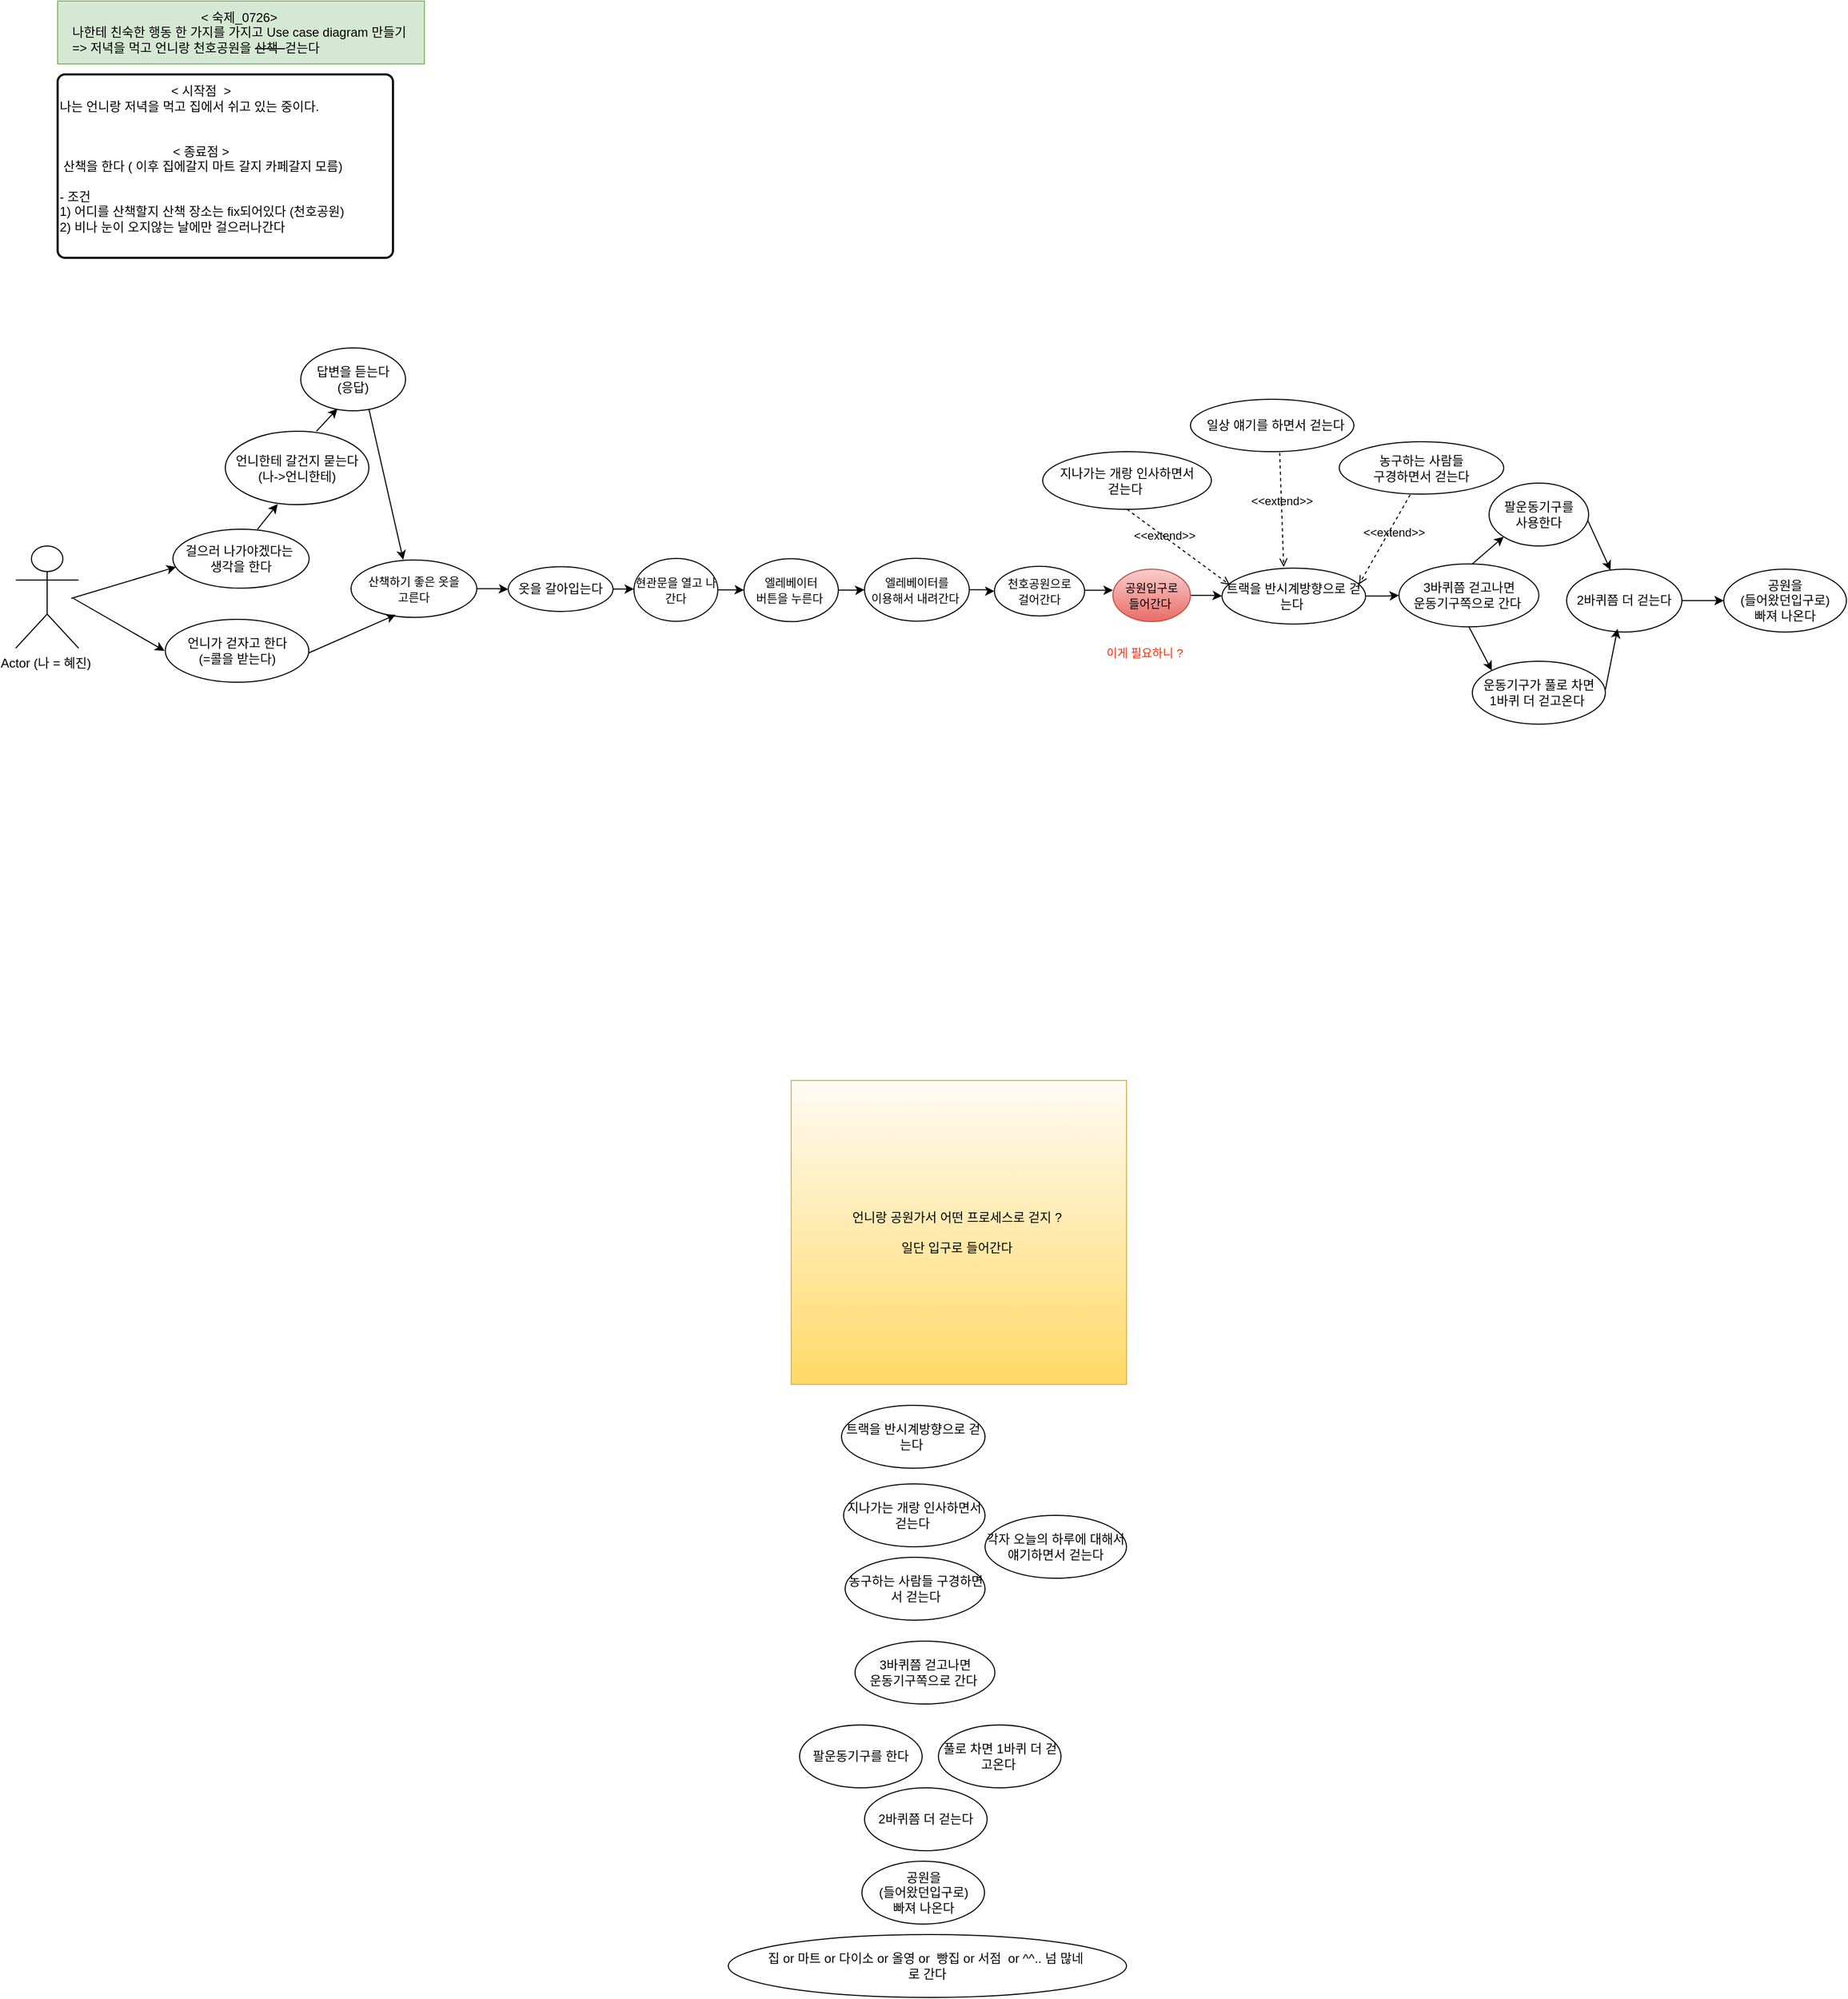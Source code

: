 <mxfile version="21.6.5" type="github">
  <diagram name="페이지-1" id="sYgcCLTAoJjAeG1pjwmj">
    <mxGraphModel dx="2712" dy="1038" grid="1" gridSize="10" guides="1" tooltips="1" connect="1" arrows="1" fold="1" page="1" pageScale="1" pageWidth="827" pageHeight="1169" math="0" shadow="0">
      <root>
        <mxCell id="0" />
        <mxCell id="1" parent="0" />
        <mxCell id="4KqqWzj8_jCF8s9pvPA0-2" value="걸으러 나가야겠다는&amp;nbsp;&lt;br&gt;생각을 한다" style="ellipse;whiteSpace=wrap;html=1;" parent="1" vertex="1">
          <mxGeometry x="150" y="524.01" width="130" height="56.25" as="geometry" />
        </mxCell>
        <mxCell id="4KqqWzj8_jCF8s9pvPA0-3" value="Actor (나 = 혜진)&amp;nbsp;" style="shape=umlActor;verticalLabelPosition=bottom;verticalAlign=top;html=1;" parent="1" vertex="1">
          <mxGeometry y="540" width="60" height="97.5" as="geometry" />
        </mxCell>
        <mxCell id="4KqqWzj8_jCF8s9pvPA0-4" value="&lt;div style=&quot;&quot;&gt;&lt;span style=&quot;background-color: initial;&quot;&gt;&amp;lt; 숙제_0726&amp;gt;&amp;nbsp;&lt;/span&gt;&lt;/div&gt;&lt;div style=&quot;&quot;&gt;&lt;span style=&quot;background-color: initial;&quot;&gt;나한테 친숙한 행동 한 가지를 가지고 Use case diagram 만들기&amp;nbsp;&lt;/span&gt;&lt;/div&gt;&lt;div style=&quot;text-align: left;&quot;&gt;=&amp;gt; 저녁을 먹고 언니랑 천호공원을&amp;nbsp;&lt;strike&gt;산책&amp;nbsp; &lt;/strike&gt;걷는다&amp;nbsp;&lt;/div&gt;" style="rounded=0;whiteSpace=wrap;html=1;fillColor=#d5e8d4;strokeColor=#82b366;" parent="1" vertex="1">
          <mxGeometry x="40" y="20" width="350" height="60" as="geometry" />
        </mxCell>
        <mxCell id="XLeCKCvdoxdbFb9m1tCh-6" value="&lt;div style=&quot;text-align: center;&quot;&gt;&lt;span style=&quot;background-color: initial;&quot;&gt;&amp;lt; 시작점&amp;nbsp; &amp;gt;&amp;nbsp;&lt;/span&gt;&lt;/div&gt;&lt;div style=&quot;&quot;&gt;&lt;span style=&quot;background-color: initial;&quot;&gt;나는 언니랑 저녁을 먹고 집에서 쉬고 있는 중이다.&lt;/span&gt;&lt;/div&gt;&lt;div style=&quot;&quot;&gt;&lt;br&gt;&lt;/div&gt;&lt;div style=&quot;&quot;&gt;&lt;span style=&quot;background-color: initial;&quot;&gt;&lt;br&gt;&lt;/span&gt;&lt;/div&gt;&lt;div style=&quot;text-align: center;&quot;&gt;&lt;span style=&quot;background-color: initial;&quot;&gt;&amp;lt; 종료점 &amp;gt;&amp;nbsp;&lt;/span&gt;&lt;/div&gt;&lt;div style=&quot;&quot;&gt;&amp;nbsp;산책을 한다 ( 이후 집에갈지 마트 갈지 카페갈지 모름)&amp;nbsp;&lt;/div&gt;&lt;br&gt;- 조건&amp;nbsp;&lt;br&gt;1) 어디를 산책할지 산책 장소는 fix되어있다 (천호공원)&lt;br&gt;2) 비나 눈이 오지않는 날에만 걸으러나간다&amp;nbsp;&lt;br&gt;&amp;nbsp;&lt;br&gt;" style="rounded=1;whiteSpace=wrap;html=1;absoluteArcSize=1;arcSize=14;strokeWidth=2;align=left;" parent="1" vertex="1">
          <mxGeometry x="40" y="90" width="320" height="175" as="geometry" />
        </mxCell>
        <mxCell id="XLeCKCvdoxdbFb9m1tCh-21" value="언니한테 갈건지 묻는다 (나-&amp;gt;언니한테)" style="ellipse;whiteSpace=wrap;html=1;" parent="1" vertex="1">
          <mxGeometry x="200" y="430.5" width="137" height="70" as="geometry" />
        </mxCell>
        <mxCell id="XLeCKCvdoxdbFb9m1tCh-24" value="답변을 듣는다&lt;br&gt;(응답)" style="ellipse;whiteSpace=wrap;html=1;" parent="1" vertex="1">
          <mxGeometry x="272" y="351" width="100" height="60" as="geometry" />
        </mxCell>
        <mxCell id="FUzFIuwG7qgmaGk0ISnc-17" value="" style="edgeStyle=orthogonalEdgeStyle;rounded=0;orthogonalLoop=1;jettySize=auto;html=1;" edge="1" parent="1" source="XLeCKCvdoxdbFb9m1tCh-74" target="XLeCKCvdoxdbFb9m1tCh-76">
          <mxGeometry relative="1" as="geometry" />
        </mxCell>
        <mxCell id="XLeCKCvdoxdbFb9m1tCh-74" value="&lt;font style=&quot;font-size: 11px;&quot;&gt;현관문을 열고 나간다&lt;br&gt;&lt;/font&gt;" style="ellipse;whiteSpace=wrap;html=1;" parent="1" vertex="1">
          <mxGeometry x="590" y="551.88" width="80" height="60" as="geometry" />
        </mxCell>
        <mxCell id="FUzFIuwG7qgmaGk0ISnc-18" value="" style="edgeStyle=orthogonalEdgeStyle;rounded=0;orthogonalLoop=1;jettySize=auto;html=1;" edge="1" parent="1" source="XLeCKCvdoxdbFb9m1tCh-76" target="FUzFIuwG7qgmaGk0ISnc-11">
          <mxGeometry relative="1" as="geometry" />
        </mxCell>
        <mxCell id="XLeCKCvdoxdbFb9m1tCh-76" value="&lt;font style=&quot;font-size: 11px;&quot;&gt;엘레베이터 &lt;br&gt;버튼을 누른다&amp;nbsp;&lt;br&gt;&lt;/font&gt;" style="ellipse;whiteSpace=wrap;html=1;" parent="1" vertex="1">
          <mxGeometry x="695" y="552.13" width="90" height="60" as="geometry" />
        </mxCell>
        <mxCell id="XLeCKCvdoxdbFb9m1tCh-77" value="&lt;font style=&quot;font-size: 11px;&quot;&gt;천호공원으로&lt;br&gt;걸어간다&lt;br&gt;&lt;/font&gt;" style="ellipse;whiteSpace=wrap;html=1;" parent="1" vertex="1">
          <mxGeometry x="934" y="559.38" width="86" height="47.38" as="geometry" />
        </mxCell>
        <mxCell id="FUzFIuwG7qgmaGk0ISnc-45" value="" style="edgeStyle=orthogonalEdgeStyle;rounded=0;orthogonalLoop=1;jettySize=auto;html=1;" edge="1" parent="1" source="XLeCKCvdoxdbFb9m1tCh-84" target="FUzFIuwG7qgmaGk0ISnc-35">
          <mxGeometry relative="1" as="geometry" />
        </mxCell>
        <mxCell id="XLeCKCvdoxdbFb9m1tCh-84" value="&lt;font style=&quot;font-size: 11px;&quot;&gt;공원입구로 &lt;br&gt;들어간다&amp;nbsp;&lt;br&gt;&lt;/font&gt;" style="ellipse;whiteSpace=wrap;html=1;fillColor=#f8cecc;gradientColor=#ea6b66;strokeColor=#b85450;" parent="1" vertex="1">
          <mxGeometry x="1047" y="562.13" width="74" height="50" as="geometry" />
        </mxCell>
        <mxCell id="qK_qGZTcYIWK7vMf8hOb-50" value="" style="edgeStyle=orthogonalEdgeStyle;rounded=0;orthogonalLoop=1;jettySize=auto;html=1;" parent="1" edge="1">
          <mxGeometry relative="1" as="geometry">
            <mxPoint x="1020.0" y="582.305" as="sourcePoint" />
            <mxPoint x="1047.0" y="581.766" as="targetPoint" />
          </mxGeometry>
        </mxCell>
        <mxCell id="FUzFIuwG7qgmaGk0ISnc-16" value="" style="edgeStyle=orthogonalEdgeStyle;rounded=0;orthogonalLoop=1;jettySize=auto;html=1;" edge="1" parent="1" source="FUzFIuwG7qgmaGk0ISnc-1" target="XLeCKCvdoxdbFb9m1tCh-74">
          <mxGeometry relative="1" as="geometry" />
        </mxCell>
        <mxCell id="FUzFIuwG7qgmaGk0ISnc-1" value="옷을 갈아입는다" style="ellipse;whiteSpace=wrap;html=1;" vertex="1" parent="1">
          <mxGeometry x="470" y="559.81" width="100" height="42.63" as="geometry" />
        </mxCell>
        <mxCell id="FUzFIuwG7qgmaGk0ISnc-15" value="" style="edgeStyle=orthogonalEdgeStyle;rounded=0;orthogonalLoop=1;jettySize=auto;html=1;entryX=0;entryY=0.506;entryDx=0;entryDy=0;entryPerimeter=0;" edge="1" parent="1" source="FUzFIuwG7qgmaGk0ISnc-3" target="FUzFIuwG7qgmaGk0ISnc-1">
          <mxGeometry relative="1" as="geometry">
            <mxPoint x="465" y="581.38" as="targetPoint" />
          </mxGeometry>
        </mxCell>
        <mxCell id="FUzFIuwG7qgmaGk0ISnc-3" value="&lt;font style=&quot;font-size: 11px;&quot;&gt;산책하기 좋은 옷을 &lt;br&gt;고른다&lt;br&gt;&lt;/font&gt;" style="ellipse;whiteSpace=wrap;html=1;" vertex="1" parent="1">
          <mxGeometry x="320" y="553.38" width="120" height="54.75" as="geometry" />
        </mxCell>
        <mxCell id="FUzFIuwG7qgmaGk0ISnc-19" value="" style="edgeStyle=orthogonalEdgeStyle;rounded=0;orthogonalLoop=1;jettySize=auto;html=1;" edge="1" parent="1" source="FUzFIuwG7qgmaGk0ISnc-11" target="XLeCKCvdoxdbFb9m1tCh-77">
          <mxGeometry relative="1" as="geometry" />
        </mxCell>
        <mxCell id="FUzFIuwG7qgmaGk0ISnc-11" value="&lt;font style=&quot;font-size: 11px;&quot;&gt;엘레베이터를 &lt;br&gt;이용해서 내려간다&amp;nbsp;&lt;br&gt;&lt;/font&gt;" style="ellipse;whiteSpace=wrap;html=1;" vertex="1" parent="1">
          <mxGeometry x="810" y="551.76" width="100" height="60" as="geometry" />
        </mxCell>
        <mxCell id="FUzFIuwG7qgmaGk0ISnc-20" value="언니랑 공원가서 어떤 프로세스로 걷지 ?&amp;nbsp;&lt;br&gt;&lt;br&gt;일단 입구로 들어간다&amp;nbsp;&lt;br&gt;" style="rounded=0;whiteSpace=wrap;html=1;fillColor=#FFFBF5;gradientColor=#ffd966;strokeColor=#d6b656;" vertex="1" parent="1">
          <mxGeometry x="740" y="1050" width="320" height="290" as="geometry" />
        </mxCell>
        <mxCell id="FUzFIuwG7qgmaGk0ISnc-24" value="트랙을 반시계방향으로 걷는다&amp;nbsp;" style="ellipse;whiteSpace=wrap;html=1;" vertex="1" parent="1">
          <mxGeometry x="788" y="1360" width="137" height="60" as="geometry" />
        </mxCell>
        <mxCell id="FUzFIuwG7qgmaGk0ISnc-25" value="지나가는 개랑 인사하면서 걷는다&amp;nbsp;" style="ellipse;whiteSpace=wrap;html=1;" vertex="1" parent="1">
          <mxGeometry x="790" y="1435" width="135" height="60" as="geometry" />
        </mxCell>
        <mxCell id="FUzFIuwG7qgmaGk0ISnc-26" value="농구하는 사람들 구경하면서 걷는다" style="ellipse;whiteSpace=wrap;html=1;" vertex="1" parent="1">
          <mxGeometry x="791.5" y="1505" width="133.5" height="60" as="geometry" />
        </mxCell>
        <mxCell id="FUzFIuwG7qgmaGk0ISnc-27" value="3바퀴쯤 걷고나면 &lt;br&gt;운동기구쪽으로 간다&amp;nbsp;" style="ellipse;whiteSpace=wrap;html=1;" vertex="1" parent="1">
          <mxGeometry x="1320" y="557.13" width="133.5" height="60" as="geometry" />
        </mxCell>
        <mxCell id="FUzFIuwG7qgmaGk0ISnc-28" value="팔운동기구를 &lt;br&gt;사용한다" style="ellipse;whiteSpace=wrap;html=1;" vertex="1" parent="1">
          <mxGeometry x="1406" y="480" width="95" height="60" as="geometry" />
        </mxCell>
        <mxCell id="FUzFIuwG7qgmaGk0ISnc-31" value="운동기구가 풀로 차면 &lt;br&gt;1바퀴 더 걷고온다&amp;nbsp;" style="ellipse;whiteSpace=wrap;html=1;" vertex="1" parent="1">
          <mxGeometry x="1390" y="650.0" width="127" height="60" as="geometry" />
        </mxCell>
        <mxCell id="FUzFIuwG7qgmaGk0ISnc-67" value="" style="edgeStyle=orthogonalEdgeStyle;rounded=0;orthogonalLoop=1;jettySize=auto;html=1;" edge="1" parent="1" source="FUzFIuwG7qgmaGk0ISnc-32" target="FUzFIuwG7qgmaGk0ISnc-39">
          <mxGeometry relative="1" as="geometry" />
        </mxCell>
        <mxCell id="FUzFIuwG7qgmaGk0ISnc-32" value="2바퀴쯤 더 걷는다" style="ellipse;whiteSpace=wrap;html=1;" vertex="1" parent="1">
          <mxGeometry x="1480" y="562.13" width="110" height="60" as="geometry" />
        </mxCell>
        <mxCell id="FUzFIuwG7qgmaGk0ISnc-33" value="각자 오늘의 하루에 대해서 얘기하면서 걷는다" style="ellipse;whiteSpace=wrap;html=1;" vertex="1" parent="1">
          <mxGeometry x="925" y="1465" width="135" height="60" as="geometry" />
        </mxCell>
        <mxCell id="FUzFIuwG7qgmaGk0ISnc-34" value="집 or 마트 or 다이소 or 올영 or&amp;nbsp; 빵집 or 서점&amp;nbsp; or ^^.. 넘 많네&amp;nbsp;&lt;br&gt;로 간다" style="ellipse;whiteSpace=wrap;html=1;" vertex="1" parent="1">
          <mxGeometry x="680" y="1865" width="380" height="60" as="geometry" />
        </mxCell>
        <mxCell id="FUzFIuwG7qgmaGk0ISnc-61" value="" style="edgeStyle=orthogonalEdgeStyle;rounded=0;orthogonalLoop=1;jettySize=auto;html=1;" edge="1" parent="1" source="FUzFIuwG7qgmaGk0ISnc-35" target="FUzFIuwG7qgmaGk0ISnc-27">
          <mxGeometry relative="1" as="geometry" />
        </mxCell>
        <mxCell id="FUzFIuwG7qgmaGk0ISnc-35" value="트랙을 반시계방향으로 걷는다&amp;nbsp;" style="ellipse;whiteSpace=wrap;html=1;" vertex="1" parent="1">
          <mxGeometry x="1151.15" y="561.13" width="137" height="53.37" as="geometry" />
        </mxCell>
        <mxCell id="FUzFIuwG7qgmaGk0ISnc-36" value="지나가는 개랑 인사하면서 &lt;br&gt;걷는다&amp;nbsp;" style="ellipse;whiteSpace=wrap;html=1;" vertex="1" parent="1">
          <mxGeometry x="980.0" y="450" width="161" height="55" as="geometry" />
        </mxCell>
        <mxCell id="FUzFIuwG7qgmaGk0ISnc-37" value="&amp;nbsp; 일상 얘기를 하면서 걷는다" style="ellipse;whiteSpace=wrap;html=1;" vertex="1" parent="1">
          <mxGeometry x="1121" y="400" width="156" height="50" as="geometry" />
        </mxCell>
        <mxCell id="FUzFIuwG7qgmaGk0ISnc-38" value="농구하는 사람들 &lt;br&gt;구경하면서 걷는다" style="ellipse;whiteSpace=wrap;html=1;" vertex="1" parent="1">
          <mxGeometry x="1263" y="440.5" width="157" height="50" as="geometry" />
        </mxCell>
        <mxCell id="FUzFIuwG7qgmaGk0ISnc-39" value="공원을 &lt;br&gt;(들어왔던입구로) &lt;br&gt;빠져 나온다" style="ellipse;whiteSpace=wrap;html=1;" vertex="1" parent="1">
          <mxGeometry x="1630" y="562.13" width="117" height="60" as="geometry" />
        </mxCell>
        <mxCell id="FUzFIuwG7qgmaGk0ISnc-41" value="&amp;lt;&amp;lt;extend&amp;gt;&amp;gt;" style="html=1;verticalAlign=bottom;labelBackgroundColor=none;endArrow=open;endFill=0;dashed=1;rounded=0;entryX=0.034;entryY=0.223;entryDx=0;entryDy=0;entryPerimeter=0;exitX=0.5;exitY=1;exitDx=0;exitDy=0;" edge="1" parent="1" source="FUzFIuwG7qgmaGk0ISnc-36">
          <mxGeometry x="-0.201" y="-6" width="160" relative="1" as="geometry">
            <mxPoint x="1088.69" y="500.5" as="sourcePoint" />
            <mxPoint x="1158.498" y="577.032" as="targetPoint" />
            <mxPoint as="offset" />
          </mxGeometry>
        </mxCell>
        <mxCell id="FUzFIuwG7qgmaGk0ISnc-42" value="&amp;lt;&amp;lt;extend&amp;gt;&amp;gt;" style="html=1;verticalAlign=bottom;labelBackgroundColor=none;endArrow=open;endFill=0;dashed=1;rounded=0;exitX=0.546;exitY=1.022;exitDx=0;exitDy=0;exitPerimeter=0;" edge="1" parent="1" source="FUzFIuwG7qgmaGk0ISnc-37">
          <mxGeometry width="160" relative="1" as="geometry">
            <mxPoint x="1219.2" y="463.13" as="sourcePoint" />
            <mxPoint x="1210" y="560" as="targetPoint" />
          </mxGeometry>
        </mxCell>
        <mxCell id="FUzFIuwG7qgmaGk0ISnc-43" value="&amp;lt;&amp;lt;extend&amp;gt;&amp;gt;" style="html=1;verticalAlign=bottom;labelBackgroundColor=none;endArrow=open;endFill=0;dashed=1;rounded=0;exitX=0.431;exitY=1.012;exitDx=0;exitDy=0;exitPerimeter=0;" edge="1" parent="1" source="FUzFIuwG7qgmaGk0ISnc-38">
          <mxGeometry x="-0.047" y="9" width="160" relative="1" as="geometry">
            <mxPoint x="1340.609" y="496.5" as="sourcePoint" />
            <mxPoint x="1282" y="576.5" as="targetPoint" />
            <mxPoint as="offset" />
          </mxGeometry>
        </mxCell>
        <mxCell id="FUzFIuwG7qgmaGk0ISnc-46" value="언니가 걷자고 한다&lt;br&gt;(=콜을 받는다)" style="ellipse;whiteSpace=wrap;html=1;" vertex="1" parent="1">
          <mxGeometry x="142.71" y="610" width="137" height="60" as="geometry" />
        </mxCell>
        <mxCell id="FUzFIuwG7qgmaGk0ISnc-48" value="" style="endArrow=classic;html=1;rounded=0;" edge="1" parent="1">
          <mxGeometry width="50" height="50" relative="1" as="geometry">
            <mxPoint x="53" y="590" as="sourcePoint" />
            <mxPoint x="153" y="560" as="targetPoint" />
          </mxGeometry>
        </mxCell>
        <mxCell id="FUzFIuwG7qgmaGk0ISnc-49" value="" style="endArrow=classic;html=1;rounded=0;" edge="1" parent="1">
          <mxGeometry width="50" height="50" relative="1" as="geometry">
            <mxPoint x="55" y="590" as="sourcePoint" />
            <mxPoint x="142" y="640" as="targetPoint" />
          </mxGeometry>
        </mxCell>
        <mxCell id="FUzFIuwG7qgmaGk0ISnc-50" value="" style="endArrow=classic;html=1;rounded=0;" edge="1" parent="1">
          <mxGeometry width="50" height="50" relative="1" as="geometry">
            <mxPoint x="230.71" y="524.01" as="sourcePoint" />
            <mxPoint x="250" y="500" as="targetPoint" />
          </mxGeometry>
        </mxCell>
        <mxCell id="FUzFIuwG7qgmaGk0ISnc-51" value="" style="endArrow=classic;html=1;rounded=0;" edge="1" parent="1">
          <mxGeometry width="50" height="50" relative="1" as="geometry">
            <mxPoint x="287" y="430.5" as="sourcePoint" />
            <mxPoint x="307" y="409" as="targetPoint" />
          </mxGeometry>
        </mxCell>
        <mxCell id="FUzFIuwG7qgmaGk0ISnc-52" value="" style="endArrow=classic;html=1;rounded=0;entryX=0.355;entryY=0.954;entryDx=0;entryDy=0;entryPerimeter=0;" edge="1" parent="1" target="FUzFIuwG7qgmaGk0ISnc-3">
          <mxGeometry width="50" height="50" relative="1" as="geometry">
            <mxPoint x="279.71" y="642" as="sourcePoint" />
            <mxPoint x="330" y="600" as="targetPoint" />
          </mxGeometry>
        </mxCell>
        <mxCell id="FUzFIuwG7qgmaGk0ISnc-53" value="" style="endArrow=classic;html=1;rounded=0;entryX=0.415;entryY=-0.004;entryDx=0;entryDy=0;entryPerimeter=0;" edge="1" parent="1" target="FUzFIuwG7qgmaGk0ISnc-3">
          <mxGeometry width="50" height="50" relative="1" as="geometry">
            <mxPoint x="337.001" y="409.118" as="sourcePoint" />
            <mxPoint x="379.203" y="559.127" as="targetPoint" />
          </mxGeometry>
        </mxCell>
        <mxCell id="FUzFIuwG7qgmaGk0ISnc-55" value="3바퀴쯤 걷고나면 &lt;br&gt;운동기구쪽으로 간다&amp;nbsp;" style="ellipse;whiteSpace=wrap;html=1;" vertex="1" parent="1">
          <mxGeometry x="800.9" y="1585" width="133.5" height="60" as="geometry" />
        </mxCell>
        <mxCell id="FUzFIuwG7qgmaGk0ISnc-56" value="팔운동기구를 한다" style="ellipse;whiteSpace=wrap;html=1;" vertex="1" parent="1">
          <mxGeometry x="748" y="1665" width="117" height="60" as="geometry" />
        </mxCell>
        <mxCell id="FUzFIuwG7qgmaGk0ISnc-57" value="풀로 차면 1바퀴 더 걷고온다&amp;nbsp;" style="ellipse;whiteSpace=wrap;html=1;" vertex="1" parent="1">
          <mxGeometry x="880.5" y="1665" width="117" height="60" as="geometry" />
        </mxCell>
        <mxCell id="FUzFIuwG7qgmaGk0ISnc-58" value="2바퀴쯤 더 걷는다" style="ellipse;whiteSpace=wrap;html=1;" vertex="1" parent="1">
          <mxGeometry x="810" y="1725" width="117" height="60" as="geometry" />
        </mxCell>
        <mxCell id="FUzFIuwG7qgmaGk0ISnc-59" value="공원을 &lt;br&gt;(들어왔던입구로) &lt;br&gt;빠져 나온다" style="ellipse;whiteSpace=wrap;html=1;" vertex="1" parent="1">
          <mxGeometry x="807.5" y="1795" width="117" height="60" as="geometry" />
        </mxCell>
        <mxCell id="FUzFIuwG7qgmaGk0ISnc-60" value="&lt;div style=&quot;text-align: center;&quot;&gt;&lt;span style=&quot;background-color: initial; font-size: 11px;&quot;&gt;&lt;font color=&quot;#ff2908&quot;&gt;이게 필요하니 ?&lt;/font&gt;&lt;/span&gt;&lt;/div&gt;" style="text;whiteSpace=wrap;html=1;" vertex="1" parent="1">
          <mxGeometry x="1039" y="627.5" width="90" height="22.5" as="geometry" />
        </mxCell>
        <mxCell id="FUzFIuwG7qgmaGk0ISnc-62" value="" style="endArrow=classic;html=1;rounded=0;entryX=0;entryY=1;entryDx=0;entryDy=0;" edge="1" parent="1" target="FUzFIuwG7qgmaGk0ISnc-28">
          <mxGeometry width="50" height="50" relative="1" as="geometry">
            <mxPoint x="1390" y="557.13" as="sourcePoint" />
            <mxPoint x="1424" y="520" as="targetPoint" />
          </mxGeometry>
        </mxCell>
        <mxCell id="FUzFIuwG7qgmaGk0ISnc-63" value="" style="endArrow=classic;html=1;rounded=0;entryX=0;entryY=0;entryDx=0;entryDy=0;exitX=0.5;exitY=1;exitDx=0;exitDy=0;" edge="1" parent="1" source="FUzFIuwG7qgmaGk0ISnc-27" target="FUzFIuwG7qgmaGk0ISnc-31">
          <mxGeometry width="50" height="50" relative="1" as="geometry">
            <mxPoint x="1397" y="617.13" as="sourcePoint" />
            <mxPoint x="1430" y="640" as="targetPoint" />
          </mxGeometry>
        </mxCell>
        <mxCell id="FUzFIuwG7qgmaGk0ISnc-65" value="" style="endArrow=classic;html=1;rounded=0;" edge="1" parent="1" target="FUzFIuwG7qgmaGk0ISnc-32">
          <mxGeometry width="50" height="50" relative="1" as="geometry">
            <mxPoint x="1500.001" y="515.188" as="sourcePoint" />
            <mxPoint x="1533" y="659.07" as="targetPoint" />
          </mxGeometry>
        </mxCell>
        <mxCell id="FUzFIuwG7qgmaGk0ISnc-66" value="" style="endArrow=classic;html=1;rounded=0;entryX=0.378;entryY=0.998;entryDx=0;entryDy=0;entryPerimeter=0;" edge="1" parent="1">
          <mxGeometry width="50" height="50" relative="1" as="geometry">
            <mxPoint x="1517" y="677" as="sourcePoint" />
            <mxPoint x="1528.58" y="619.01" as="targetPoint" />
          </mxGeometry>
        </mxCell>
      </root>
    </mxGraphModel>
  </diagram>
</mxfile>
